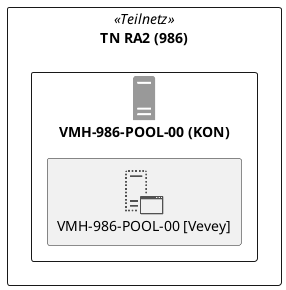 @startuml

skinparam monochrome true
skinparam componentStyle uml2
!include <office/servers/server_generic_green>
!include <office/servers/virtual_application_server>
!include <office/Servers/virtual_server>
!include <office/Servers/windows_server>
!include <office/Servers/file_server>
!include <office/Servers/virtual_server>
!include <office/Servers/windows_server>
!include <office/Servers/domain_controller>
!include <office/Servers/virtual_server>
!include <office/Servers/windows_server>
!include <office/Servers/virtual_server>
!include <office/Servers/windows_server>
!include <office/Servers/virtual_server>
!include <office/Servers/windows_server>
!include <office/Servers/virtual_server>
!include <office/Servers/windows_server>
!include <office/services/central_management_service>

show stereotype

rectangle TN__F_RA2__F___N_986__O_ as "TN RA2 (986)" <<Teilnetz>> {
	rectangle VMH__S_986__S_POOL__S_00__F___N_KON__O_ as "VMH-986-POOL-00 (KON)" <<$server_generic_green>> {
		rectangle VMH__S_986__S_POOL__S_00__F__aA_Vevey_aC_ as "VMH-986-POOL-00 [Vevey]" <<$virtual_application_server>> {
		
		}
	}
}


' Begin Protected Region [[layouting]]

' End Protected Region   [[layouting]]
@enduml
' Actifsource ID=[dc5bfacd-eaac-11e8-88d3-bfc6b992bdec,ede63d59-0eb1-11e9-9f19-6d15636f4ecc,Hash]
